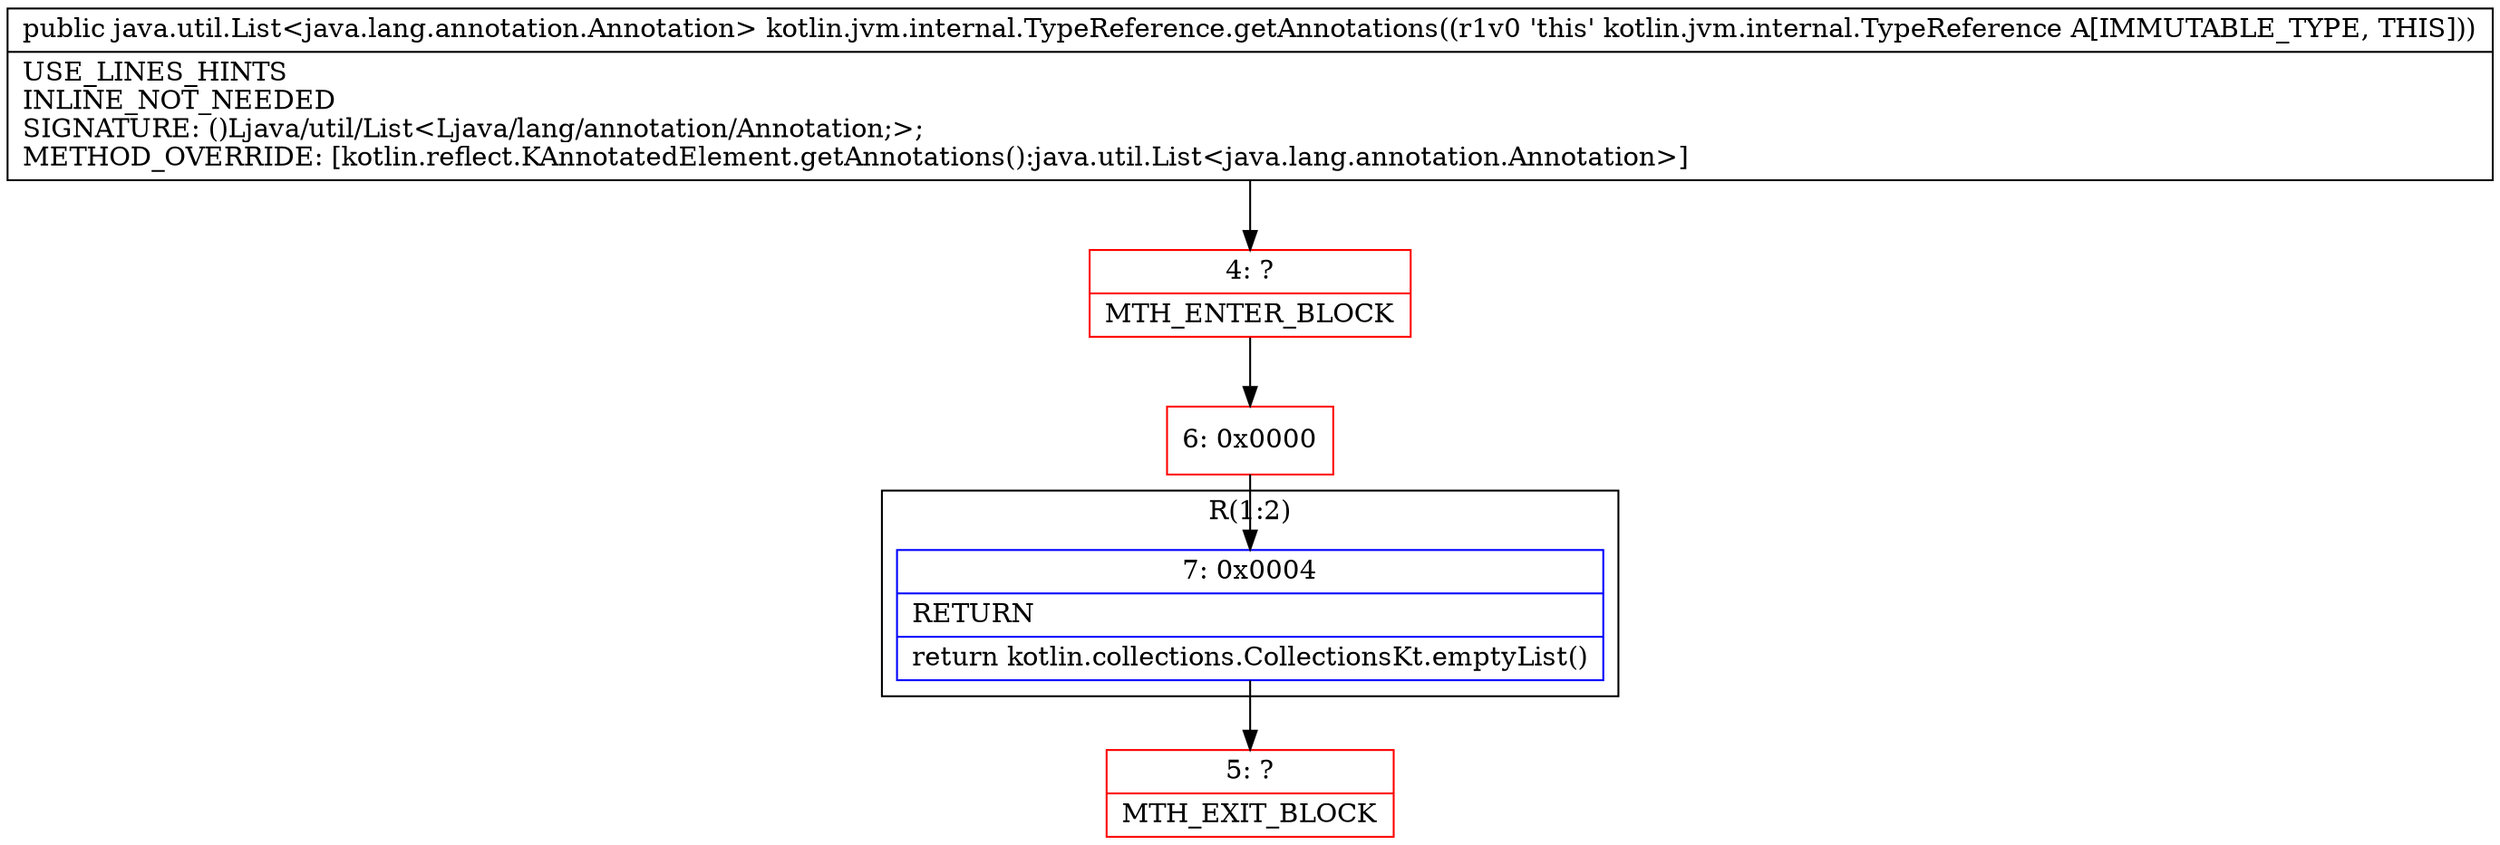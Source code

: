 digraph "CFG forkotlin.jvm.internal.TypeReference.getAnnotations()Ljava\/util\/List;" {
subgraph cluster_Region_852374940 {
label = "R(1:2)";
node [shape=record,color=blue];
Node_7 [shape=record,label="{7\:\ 0x0004|RETURN\l|return kotlin.collections.CollectionsKt.emptyList()\l}"];
}
Node_4 [shape=record,color=red,label="{4\:\ ?|MTH_ENTER_BLOCK\l}"];
Node_6 [shape=record,color=red,label="{6\:\ 0x0000}"];
Node_5 [shape=record,color=red,label="{5\:\ ?|MTH_EXIT_BLOCK\l}"];
MethodNode[shape=record,label="{public java.util.List\<java.lang.annotation.Annotation\> kotlin.jvm.internal.TypeReference.getAnnotations((r1v0 'this' kotlin.jvm.internal.TypeReference A[IMMUTABLE_TYPE, THIS]))  | USE_LINES_HINTS\lINLINE_NOT_NEEDED\lSIGNATURE: ()Ljava\/util\/List\<Ljava\/lang\/annotation\/Annotation;\>;\lMETHOD_OVERRIDE: [kotlin.reflect.KAnnotatedElement.getAnnotations():java.util.List\<java.lang.annotation.Annotation\>]\l}"];
MethodNode -> Node_4;Node_7 -> Node_5;
Node_4 -> Node_6;
Node_6 -> Node_7;
}

